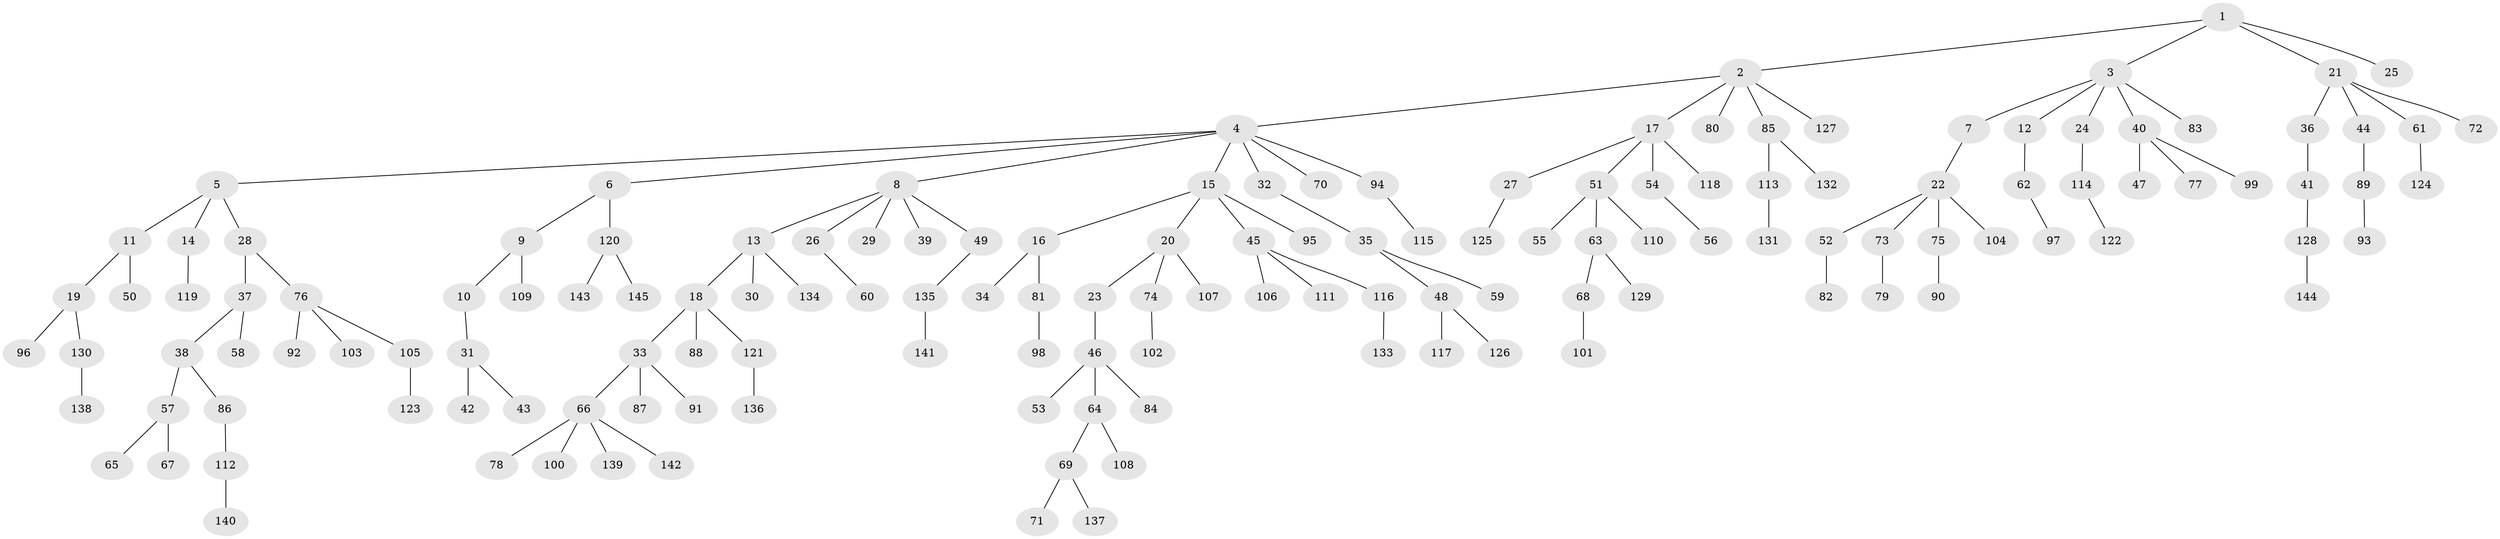 // coarse degree distribution, {3: 0.11764705882352941, 7: 0.0196078431372549, 6: 0.00980392156862745, 8: 0.0196078431372549, 5: 0.0392156862745098, 2: 0.16666666666666666, 1: 0.5882352941176471, 4: 0.0392156862745098}
// Generated by graph-tools (version 1.1) at 2025/52/02/27/25 19:52:11]
// undirected, 145 vertices, 144 edges
graph export_dot {
graph [start="1"]
  node [color=gray90,style=filled];
  1;
  2;
  3;
  4;
  5;
  6;
  7;
  8;
  9;
  10;
  11;
  12;
  13;
  14;
  15;
  16;
  17;
  18;
  19;
  20;
  21;
  22;
  23;
  24;
  25;
  26;
  27;
  28;
  29;
  30;
  31;
  32;
  33;
  34;
  35;
  36;
  37;
  38;
  39;
  40;
  41;
  42;
  43;
  44;
  45;
  46;
  47;
  48;
  49;
  50;
  51;
  52;
  53;
  54;
  55;
  56;
  57;
  58;
  59;
  60;
  61;
  62;
  63;
  64;
  65;
  66;
  67;
  68;
  69;
  70;
  71;
  72;
  73;
  74;
  75;
  76;
  77;
  78;
  79;
  80;
  81;
  82;
  83;
  84;
  85;
  86;
  87;
  88;
  89;
  90;
  91;
  92;
  93;
  94;
  95;
  96;
  97;
  98;
  99;
  100;
  101;
  102;
  103;
  104;
  105;
  106;
  107;
  108;
  109;
  110;
  111;
  112;
  113;
  114;
  115;
  116;
  117;
  118;
  119;
  120;
  121;
  122;
  123;
  124;
  125;
  126;
  127;
  128;
  129;
  130;
  131;
  132;
  133;
  134;
  135;
  136;
  137;
  138;
  139;
  140;
  141;
  142;
  143;
  144;
  145;
  1 -- 2;
  1 -- 3;
  1 -- 21;
  1 -- 25;
  2 -- 4;
  2 -- 17;
  2 -- 80;
  2 -- 85;
  2 -- 127;
  3 -- 7;
  3 -- 12;
  3 -- 24;
  3 -- 40;
  3 -- 83;
  4 -- 5;
  4 -- 6;
  4 -- 8;
  4 -- 15;
  4 -- 32;
  4 -- 70;
  4 -- 94;
  5 -- 11;
  5 -- 14;
  5 -- 28;
  6 -- 9;
  6 -- 120;
  7 -- 22;
  8 -- 13;
  8 -- 26;
  8 -- 29;
  8 -- 39;
  8 -- 49;
  9 -- 10;
  9 -- 109;
  10 -- 31;
  11 -- 19;
  11 -- 50;
  12 -- 62;
  13 -- 18;
  13 -- 30;
  13 -- 134;
  14 -- 119;
  15 -- 16;
  15 -- 20;
  15 -- 45;
  15 -- 95;
  16 -- 34;
  16 -- 81;
  17 -- 27;
  17 -- 51;
  17 -- 54;
  17 -- 118;
  18 -- 33;
  18 -- 88;
  18 -- 121;
  19 -- 96;
  19 -- 130;
  20 -- 23;
  20 -- 74;
  20 -- 107;
  21 -- 36;
  21 -- 44;
  21 -- 61;
  21 -- 72;
  22 -- 52;
  22 -- 73;
  22 -- 75;
  22 -- 104;
  23 -- 46;
  24 -- 114;
  26 -- 60;
  27 -- 125;
  28 -- 37;
  28 -- 76;
  31 -- 42;
  31 -- 43;
  32 -- 35;
  33 -- 66;
  33 -- 87;
  33 -- 91;
  35 -- 48;
  35 -- 59;
  36 -- 41;
  37 -- 38;
  37 -- 58;
  38 -- 57;
  38 -- 86;
  40 -- 47;
  40 -- 77;
  40 -- 99;
  41 -- 128;
  44 -- 89;
  45 -- 106;
  45 -- 111;
  45 -- 116;
  46 -- 53;
  46 -- 64;
  46 -- 84;
  48 -- 117;
  48 -- 126;
  49 -- 135;
  51 -- 55;
  51 -- 63;
  51 -- 110;
  52 -- 82;
  54 -- 56;
  57 -- 65;
  57 -- 67;
  61 -- 124;
  62 -- 97;
  63 -- 68;
  63 -- 129;
  64 -- 69;
  64 -- 108;
  66 -- 78;
  66 -- 100;
  66 -- 139;
  66 -- 142;
  68 -- 101;
  69 -- 71;
  69 -- 137;
  73 -- 79;
  74 -- 102;
  75 -- 90;
  76 -- 92;
  76 -- 103;
  76 -- 105;
  81 -- 98;
  85 -- 113;
  85 -- 132;
  86 -- 112;
  89 -- 93;
  94 -- 115;
  105 -- 123;
  112 -- 140;
  113 -- 131;
  114 -- 122;
  116 -- 133;
  120 -- 143;
  120 -- 145;
  121 -- 136;
  128 -- 144;
  130 -- 138;
  135 -- 141;
}
